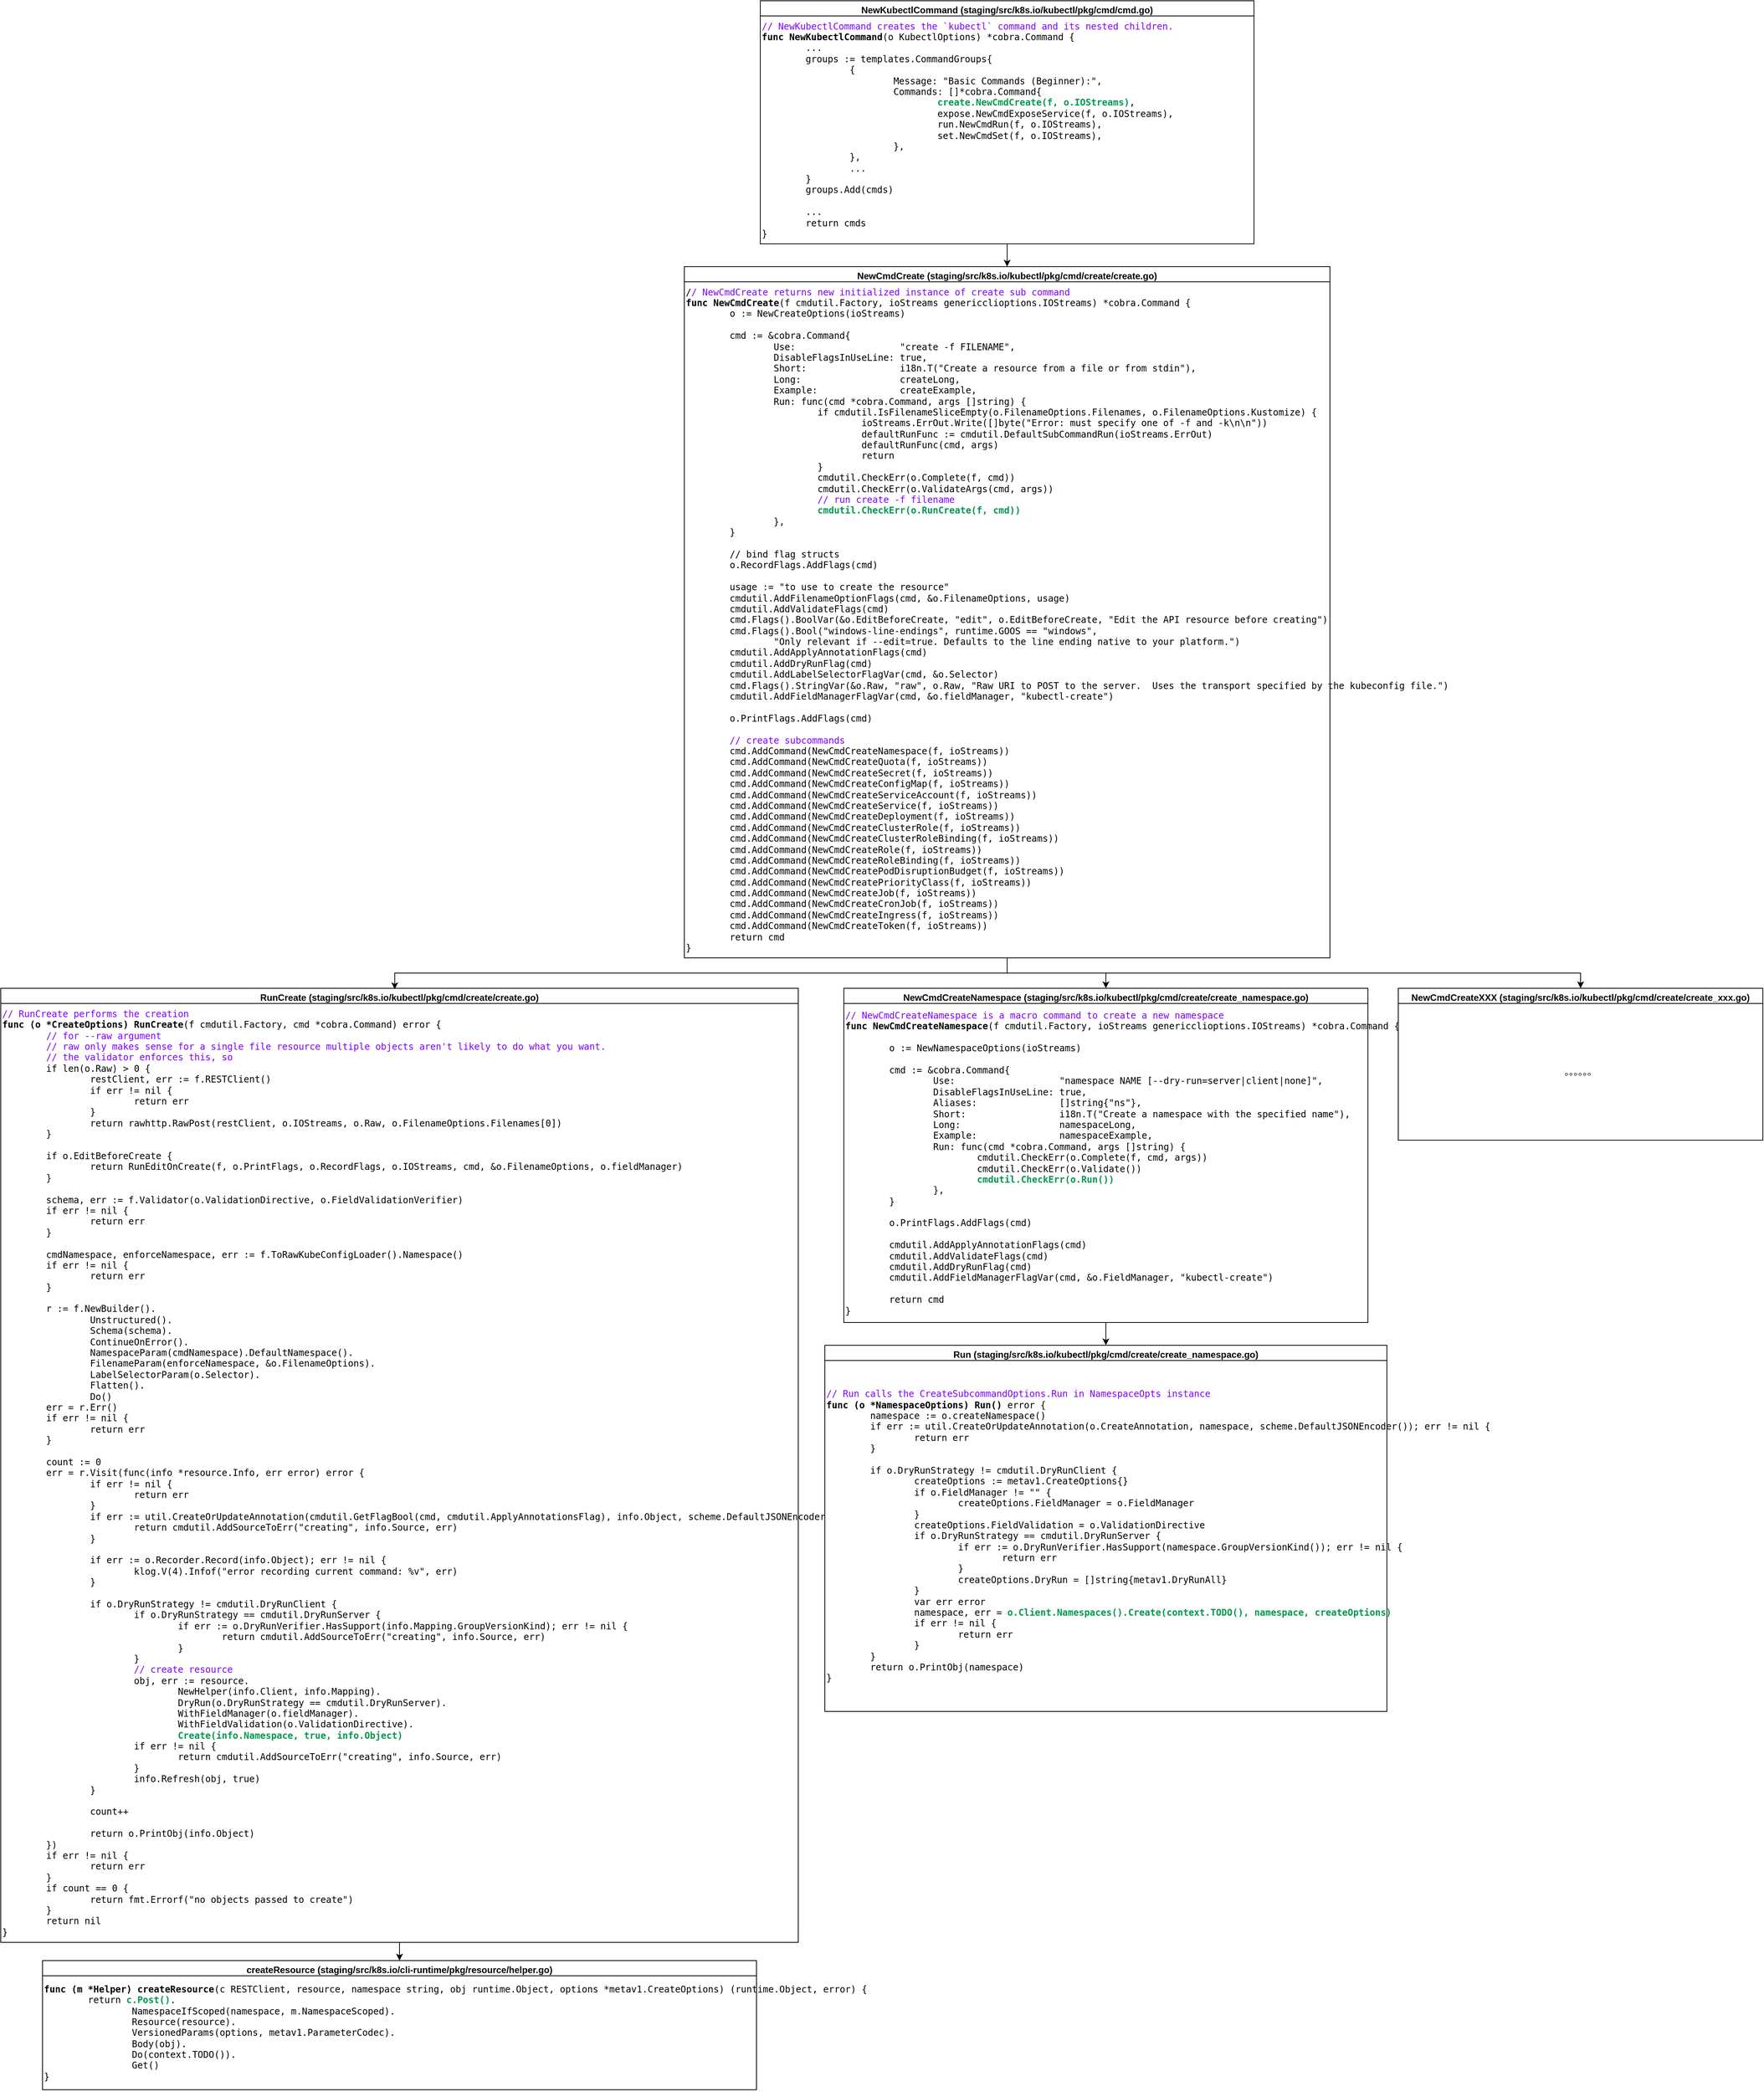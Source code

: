 <mxfile version="19.0.3" type="device"><diagram id="CFB6YjVbxeHivwXe3tF0" name="第 1 页"><mxGraphModel dx="3076" dy="865" grid="1" gridSize="10" guides="1" tooltips="1" connect="1" arrows="1" fold="1" page="1" pageScale="1" pageWidth="827" pageHeight="1169" math="0" shadow="0"><root><mxCell id="0"/><mxCell id="1" parent="0"/><mxCell id="6TIi9UasVyLhSx2C24tl-1" value="NewKubectlCommand (staging/src/k8s.io/kubectl/pkg/cmd/cmd.go)" style="swimlane;" vertex="1" parent="1"><mxGeometry x="120" y="220" width="650" height="320" as="geometry"/></mxCell><mxCell id="6TIi9UasVyLhSx2C24tl-2" value="&lt;pre&gt;&lt;div&gt;&lt;font color=&quot;#7f00ff&quot;&gt;// NewKubectlCommand creates the `kubectl` command and its nested children.&lt;/font&gt;&lt;/div&gt;&lt;div&gt;&lt;b&gt;func NewKubectlCommand&lt;/b&gt;(o KubectlOptions) *cobra.Command {&lt;/div&gt;&lt;div&gt;&lt;span style=&quot;white-space: pre;&quot;&gt;&#9;&lt;/span&gt;...&lt;br&gt;&lt;/div&gt;&lt;div&gt;&lt;span style=&quot;&quot;&gt;&#9;&lt;/span&gt;groups := templates.CommandGroups{&lt;/div&gt;&lt;div&gt;&lt;span style=&quot;&quot;&gt;&#9;&#9;&lt;/span&gt;{&lt;/div&gt;&lt;div&gt;&lt;span style=&quot;&quot;&gt;&#9;&#9;&#9;&lt;/span&gt;Message: &quot;Basic Commands (Beginner):&quot;,&lt;/div&gt;&lt;div&gt;&lt;span style=&quot;&quot;&gt;&#9;&#9;&#9;&lt;/span&gt;Commands: []*cobra.Command{&lt;/div&gt;&lt;div&gt;&lt;span style=&quot;&quot;&gt;&#9;&#9;&#9;&#9;&lt;/span&gt;&lt;b&gt;&lt;font color=&quot;#00994d&quot;&gt;create.NewCmdCreate(f, o.IOStreams)&lt;/font&gt;&lt;/b&gt;,&lt;/div&gt;&lt;div&gt;&lt;span style=&quot;&quot;&gt;&#9;&#9;&#9;&#9;&lt;/span&gt;expose.NewCmdExposeService(f, o.IOStreams),&lt;/div&gt;&lt;div&gt;&lt;span style=&quot;&quot;&gt;&#9;&#9;&#9;&#9;&lt;/span&gt;run.NewCmdRun(f, o.IOStreams),&lt;/div&gt;&lt;div&gt;&lt;span style=&quot;&quot;&gt;&#9;&#9;&#9;&#9;&lt;/span&gt;set.NewCmdSet(f, o.IOStreams),&lt;/div&gt;&lt;div&gt;&lt;span style=&quot;&quot;&gt;&#9;&#9;&#9;&lt;/span&gt;},&lt;/div&gt;&lt;div&gt;&lt;span style=&quot;&quot;&gt;&#9;&#9;&lt;/span&gt;},&lt;/div&gt;&lt;div&gt;&lt;span style=&quot;white-space: pre;&quot;&gt;&#9;&lt;/span&gt;&lt;span style=&quot;white-space: pre;&quot;&gt;&#9;&lt;/span&gt;...&lt;br&gt;&lt;/div&gt;&lt;div&gt;&lt;span style=&quot;&quot;&gt;&#9;&lt;/span&gt;}&lt;/div&gt;&lt;div&gt;&lt;span style=&quot;&quot;&gt;&#9;&lt;/span&gt;groups.Add(cmds)&lt;/div&gt;&lt;div&gt;&lt;br&gt;&lt;/div&gt;&lt;div&gt;&lt;span style=&quot;white-space: pre;&quot;&gt;&#9;&lt;/span&gt;...&lt;br&gt;&lt;/div&gt;&lt;div&gt;&lt;span style=&quot;&quot;&gt;&#9;&lt;/span&gt;return cmds&lt;/div&gt;&lt;div&gt;}&lt;/div&gt;&lt;/pre&gt;" style="rounded=0;whiteSpace=wrap;html=1;align=left;" vertex="1" parent="6TIi9UasVyLhSx2C24tl-1"><mxGeometry y="20" width="650" height="300" as="geometry"/></mxCell><mxCell id="6TIi9UasVyLhSx2C24tl-3" value="NewCmdCreate (staging/src/k8s.io/kubectl/pkg/cmd/create/create.go)" style="swimlane;fontColor=#000000;" vertex="1" parent="1"><mxGeometry x="20" y="570" width="850" height="910" as="geometry"/></mxCell><mxCell id="6TIi9UasVyLhSx2C24tl-4" value="&lt;pre&gt;&lt;div&gt;/&lt;font color=&quot;#7f00ff&quot;&gt;/ NewCmdCreate returns new initialized instance of create sub command&lt;/font&gt;&lt;/div&gt;&lt;div&gt;&lt;b&gt;func NewCmdCreate&lt;/b&gt;(f cmdutil.Factory, ioStreams genericclioptions.IOStreams) *cobra.Command {&lt;/div&gt;&lt;div&gt;&lt;span style=&quot;&quot;&gt;&#9;&lt;/span&gt;o := NewCreateOptions(ioStreams)&lt;/div&gt;&lt;div&gt;&lt;br&gt;&lt;/div&gt;&lt;div&gt;&lt;span style=&quot;&quot;&gt;&#9;&lt;/span&gt;cmd := &amp;amp;cobra.Command{&lt;/div&gt;&lt;div&gt;&lt;span style=&quot;&quot;&gt;&#9;&#9;&lt;/span&gt;Use:&amp;nbsp; &amp;nbsp; &amp;nbsp; &amp;nbsp; &amp;nbsp; &amp;nbsp; &amp;nbsp; &amp;nbsp; &amp;nbsp; &amp;nbsp;&quot;create -f FILENAME&quot;,&lt;/div&gt;&lt;div&gt;&lt;span style=&quot;&quot;&gt;&#9;&#9;&lt;/span&gt;DisableFlagsInUseLine: true,&lt;/div&gt;&lt;div&gt;&lt;span style=&quot;&quot;&gt;&#9;&#9;&lt;/span&gt;Short:&amp;nbsp; &amp;nbsp; &amp;nbsp; &amp;nbsp; &amp;nbsp; &amp;nbsp; &amp;nbsp; &amp;nbsp; &amp;nbsp;i18n.T(&quot;Create a resource from a file or from stdin&quot;),&lt;/div&gt;&lt;div&gt;&lt;span style=&quot;&quot;&gt;&#9;&#9;&lt;/span&gt;Long:&amp;nbsp; &amp;nbsp; &amp;nbsp; &amp;nbsp; &amp;nbsp; &amp;nbsp; &amp;nbsp; &amp;nbsp; &amp;nbsp; createLong,&lt;/div&gt;&lt;div&gt;&lt;span style=&quot;&quot;&gt;&#9;&#9;&lt;/span&gt;Example:&amp;nbsp; &amp;nbsp; &amp;nbsp; &amp;nbsp; &amp;nbsp; &amp;nbsp; &amp;nbsp; &amp;nbsp;createExample,&lt;/div&gt;&lt;div&gt;&lt;span style=&quot;&quot;&gt;&#9;&#9;&lt;/span&gt;Run: func(cmd *cobra.Command, args []string) {&lt;/div&gt;&lt;div&gt;&lt;span style=&quot;&quot;&gt;&#9;&#9;&#9;&lt;/span&gt;if cmdutil.IsFilenameSliceEmpty(o.FilenameOptions.Filenames, o.FilenameOptions.Kustomize) {&lt;/div&gt;&lt;div&gt;&lt;span style=&quot;&quot;&gt;&#9;&#9;&#9;&#9;&lt;/span&gt;ioStreams.ErrOut.Write([]byte(&quot;Error: must specify one of -f and -k\n\n&quot;))&lt;/div&gt;&lt;div&gt;&lt;span style=&quot;&quot;&gt;&#9;&#9;&#9;&#9;&lt;/span&gt;defaultRunFunc := cmdutil.DefaultSubCommandRun(ioStreams.ErrOut)&lt;/div&gt;&lt;div&gt;&lt;span style=&quot;&quot;&gt;&#9;&#9;&#9;&#9;&lt;/span&gt;defaultRunFunc(cmd, args)&lt;/div&gt;&lt;div&gt;&lt;span style=&quot;&quot;&gt;&#9;&#9;&#9;&#9;&lt;/span&gt;return&lt;/div&gt;&lt;div&gt;&lt;span style=&quot;&quot;&gt;&#9;&#9;&#9;&lt;/span&gt;}&lt;/div&gt;&lt;div&gt;&lt;span style=&quot;&quot;&gt;&#9;&#9;&#9;&lt;/span&gt;cmdutil.CheckErr(o.Complete(f, cmd))&lt;/div&gt;&lt;div&gt;&lt;span style=&quot;&quot;&gt;&#9;&#9;&#9;&lt;/span&gt;cmdutil.CheckErr(o.ValidateArgs(cmd, args))&lt;/div&gt;&lt;div&gt;&lt;span style=&quot;white-space: pre;&quot;&gt;&#9;&lt;/span&gt;&lt;span style=&quot;white-space: pre;&quot;&gt;&#9;&lt;/span&gt;&lt;span style=&quot;white-space: pre;&quot;&gt;&#9;&lt;/span&gt;&lt;font color=&quot;#7f00ff&quot;&gt;// run create -f filename&lt;/font&gt;&lt;br&gt;&lt;/div&gt;&lt;div&gt;&lt;span style=&quot;&quot;&gt;&#9;&#9;&#9;&lt;/span&gt;&lt;b&gt;&lt;font color=&quot;#00994d&quot;&gt;cmdutil.CheckErr(o.RunCreate(f, cmd))&lt;/font&gt;&lt;/b&gt;&lt;/div&gt;&lt;div&gt;&lt;span style=&quot;&quot;&gt;&#9;&#9;&lt;/span&gt;},&lt;/div&gt;&lt;div&gt;&lt;span style=&quot;&quot;&gt;&#9;&lt;/span&gt;}&lt;/div&gt;&lt;div&gt;&lt;br&gt;&lt;/div&gt;&lt;div&gt;&lt;span style=&quot;&quot;&gt;&#9;&lt;/span&gt;// bind flag structs&lt;/div&gt;&lt;div&gt;&lt;span style=&quot;&quot;&gt;&#9;&lt;/span&gt;o.RecordFlags.AddFlags(cmd)&lt;/div&gt;&lt;div&gt;&lt;br&gt;&lt;/div&gt;&lt;div&gt;&lt;span style=&quot;&quot;&gt;&#9;&lt;/span&gt;usage := &quot;to use to create the resource&quot;&lt;/div&gt;&lt;div&gt;&lt;span style=&quot;&quot;&gt;&#9;&lt;/span&gt;cmdutil.AddFilenameOptionFlags(cmd, &amp;amp;o.FilenameOptions, usage)&lt;/div&gt;&lt;div&gt;&lt;span style=&quot;&quot;&gt;&#9;&lt;/span&gt;cmdutil.AddValidateFlags(cmd)&lt;/div&gt;&lt;div&gt;&lt;span style=&quot;&quot;&gt;&#9;&lt;/span&gt;cmd.Flags().BoolVar(&amp;amp;o.EditBeforeCreate, &quot;edit&quot;, o.EditBeforeCreate, &quot;Edit the API resource before creating&quot;)&lt;/div&gt;&lt;div&gt;&lt;span style=&quot;&quot;&gt;&#9;&lt;/span&gt;cmd.Flags().Bool(&quot;windows-line-endings&quot;, runtime.GOOS == &quot;windows&quot;,&lt;/div&gt;&lt;div&gt;&lt;span style=&quot;&quot;&gt;&#9;&#9;&lt;/span&gt;&quot;Only relevant if --edit=true. Defaults to the line ending native to your platform.&quot;)&lt;/div&gt;&lt;div&gt;&lt;span style=&quot;&quot;&gt;&#9;&lt;/span&gt;cmdutil.AddApplyAnnotationFlags(cmd)&lt;/div&gt;&lt;div&gt;&lt;span style=&quot;&quot;&gt;&#9;&lt;/span&gt;cmdutil.AddDryRunFlag(cmd)&lt;/div&gt;&lt;div&gt;&lt;span style=&quot;&quot;&gt;&#9;&lt;/span&gt;cmdutil.AddLabelSelectorFlagVar(cmd, &amp;amp;o.Selector)&lt;/div&gt;&lt;div&gt;&lt;span style=&quot;&quot;&gt;&#9;&lt;/span&gt;cmd.Flags().StringVar(&amp;amp;o.Raw, &quot;raw&quot;, o.Raw, &quot;Raw URI to POST to the server.&amp;nbsp; Uses the transport specified by the kubeconfig file.&quot;)&lt;/div&gt;&lt;div&gt;&lt;span style=&quot;&quot;&gt;&#9;&lt;/span&gt;cmdutil.AddFieldManagerFlagVar(cmd, &amp;amp;o.fieldManager, &quot;kubectl-create&quot;)&lt;/div&gt;&lt;div&gt;&lt;br&gt;&lt;/div&gt;&lt;div&gt;&lt;span style=&quot;&quot;&gt;&#9;&lt;/span&gt;o.PrintFlags.AddFlags(cmd)&lt;/div&gt;&lt;div&gt;&lt;br&gt;&lt;/div&gt;&lt;div&gt;&lt;span style=&quot;&quot;&gt;&#9;&lt;/span&gt;&lt;font color=&quot;#7f00ff&quot;&gt;// create subcommands&lt;/font&gt;&lt;/div&gt;&lt;div&gt;&lt;span style=&quot;&quot;&gt;&#9;&lt;/span&gt;cmd.AddCommand(NewCmdCreateNamespace(f, ioStreams))&lt;/div&gt;&lt;div&gt;&lt;span style=&quot;&quot;&gt;&#9;&lt;/span&gt;cmd.AddCommand(NewCmdCreateQuota(f, ioStreams))&lt;/div&gt;&lt;div&gt;&lt;span style=&quot;&quot;&gt;&#9;&lt;/span&gt;cmd.AddCommand(NewCmdCreateSecret(f, ioStreams))&lt;/div&gt;&lt;div&gt;&lt;span style=&quot;&quot;&gt;&#9;&lt;/span&gt;cmd.AddCommand(NewCmdCreateConfigMap(f, ioStreams))&lt;/div&gt;&lt;div&gt;&lt;span style=&quot;&quot;&gt;&#9;&lt;/span&gt;cmd.AddCommand(NewCmdCreateServiceAccount(f, ioStreams))&lt;/div&gt;&lt;div&gt;&lt;span style=&quot;&quot;&gt;&#9;&lt;/span&gt;cmd.AddCommand(NewCmdCreateService(f, ioStreams))&lt;/div&gt;&lt;div&gt;&lt;span style=&quot;&quot;&gt;&#9;&lt;/span&gt;cmd.AddCommand(NewCmdCreateDeployment(f, ioStreams))&lt;/div&gt;&lt;div&gt;&lt;span style=&quot;&quot;&gt;&#9;&lt;/span&gt;cmd.AddCommand(NewCmdCreateClusterRole(f, ioStreams))&lt;/div&gt;&lt;div&gt;&lt;span style=&quot;&quot;&gt;&#9;&lt;/span&gt;cmd.AddCommand(NewCmdCreateClusterRoleBinding(f, ioStreams))&lt;/div&gt;&lt;div&gt;&lt;span style=&quot;&quot;&gt;&#9;&lt;/span&gt;cmd.AddCommand(NewCmdCreateRole(f, ioStreams))&lt;/div&gt;&lt;div&gt;&lt;span style=&quot;&quot;&gt;&#9;&lt;/span&gt;cmd.AddCommand(NewCmdCreateRoleBinding(f, ioStreams))&lt;/div&gt;&lt;div&gt;&lt;span style=&quot;&quot;&gt;&#9;&lt;/span&gt;cmd.AddCommand(NewCmdCreatePodDisruptionBudget(f, ioStreams))&lt;/div&gt;&lt;div&gt;&lt;span style=&quot;&quot;&gt;&#9;&lt;/span&gt;cmd.AddCommand(NewCmdCreatePriorityClass(f, ioStreams))&lt;/div&gt;&lt;div&gt;&lt;span style=&quot;&quot;&gt;&#9;&lt;/span&gt;cmd.AddCommand(NewCmdCreateJob(f, ioStreams))&lt;/div&gt;&lt;div&gt;&lt;span style=&quot;&quot;&gt;&#9;&lt;/span&gt;cmd.AddCommand(NewCmdCreateCronJob(f, ioStreams))&lt;/div&gt;&lt;div&gt;&lt;span style=&quot;&quot;&gt;&#9;&lt;/span&gt;cmd.AddCommand(NewCmdCreateIngress(f, ioStreams))&lt;/div&gt;&lt;div&gt;&lt;span style=&quot;&quot;&gt;&#9;&lt;/span&gt;cmd.AddCommand(NewCmdCreateToken(f, ioStreams))&lt;/div&gt;&lt;div&gt;&lt;span style=&quot;&quot;&gt;&#9;&lt;/span&gt;return cmd&lt;/div&gt;&lt;div&gt;}&lt;/div&gt;&lt;/pre&gt;" style="rounded=0;whiteSpace=wrap;html=1;fontColor=#000000;align=left;" vertex="1" parent="6TIi9UasVyLhSx2C24tl-3"><mxGeometry y="20" width="850" height="890" as="geometry"/></mxCell><mxCell id="6TIi9UasVyLhSx2C24tl-5" value="RunCreate (staging/src/k8s.io/kubectl/pkg/cmd/create/create.go)" style="swimlane;fontColor=#000000;" vertex="1" parent="1"><mxGeometry x="-880" y="1520" width="1050" height="1256" as="geometry"/></mxCell><mxCell id="6TIi9UasVyLhSx2C24tl-6" value="&lt;pre&gt;&lt;div&gt;&lt;font color=&quot;#7f00ff&quot;&gt;// RunCreate performs the creation&lt;/font&gt;&lt;/div&gt;&lt;div&gt;&lt;b&gt;func (o *CreateOptions) RunCreate&lt;/b&gt;(f cmdutil.Factory, cmd *cobra.Command) error {&lt;/div&gt;&lt;div&gt;&lt;font color=&quot;#7f00ff&quot;&gt;&lt;span style=&quot;white-space: pre;&quot;&gt;&#9;&lt;/span&gt;// for --raw argument&lt;br&gt;&lt;/font&gt;&lt;/div&gt;&lt;div&gt;&lt;font color=&quot;#7f00ff&quot;&gt;&lt;span style=&quot;&quot;&gt;&#9;&lt;/span&gt;// raw only makes sense for a single file resource multiple objects aren't likely to do what you want.&lt;/font&gt;&lt;/div&gt;&lt;div&gt;&lt;font color=&quot;#7f00ff&quot;&gt;&lt;span style=&quot;&quot;&gt;&#9;&lt;/span&gt;// the validator enforces this, so&lt;/font&gt;&lt;/div&gt;&lt;div&gt;&lt;span style=&quot;&quot;&gt;&#9;&lt;/span&gt;if len(o.Raw) &amp;gt; 0 {&lt;/div&gt;&lt;div&gt;&lt;span style=&quot;&quot;&gt;&#9;&#9;&lt;/span&gt;restClient, err := f.RESTClient()&lt;/div&gt;&lt;div&gt;&lt;span style=&quot;&quot;&gt;&#9;&#9;&lt;/span&gt;if err != nil {&lt;/div&gt;&lt;div&gt;&lt;span style=&quot;&quot;&gt;&#9;&#9;&#9;&lt;/span&gt;return err&lt;/div&gt;&lt;div&gt;&lt;span style=&quot;&quot;&gt;&#9;&#9;&lt;/span&gt;}&lt;/div&gt;&lt;div&gt;&lt;span style=&quot;&quot;&gt;&#9;&#9;&lt;/span&gt;return rawhttp.RawPost(restClient, o.IOStreams, o.Raw, o.FilenameOptions.Filenames[0])&lt;/div&gt;&lt;div&gt;&lt;span style=&quot;&quot;&gt;&#9;&lt;/span&gt;}&lt;/div&gt;&lt;div&gt;&lt;br&gt;&lt;/div&gt;&lt;div&gt;&lt;span style=&quot;&quot;&gt;&#9;&lt;/span&gt;if o.EditBeforeCreate {&lt;/div&gt;&lt;div&gt;&lt;span style=&quot;&quot;&gt;&#9;&#9;&lt;/span&gt;return RunEditOnCreate(f, o.PrintFlags, o.RecordFlags, o.IOStreams, cmd, &amp;amp;o.FilenameOptions, o.fieldManager)&lt;/div&gt;&lt;div&gt;&lt;span style=&quot;&quot;&gt;&#9;&lt;/span&gt;}&lt;/div&gt;&lt;div&gt;&lt;br&gt;&lt;/div&gt;&lt;div&gt;&lt;span style=&quot;&quot;&gt;&#9;&lt;/span&gt;schema, err := f.Validator(o.ValidationDirective, o.FieldValidationVerifier)&lt;/div&gt;&lt;div&gt;&lt;span style=&quot;&quot;&gt;&#9;&lt;/span&gt;if err != nil {&lt;/div&gt;&lt;div&gt;&lt;span style=&quot;&quot;&gt;&#9;&#9;&lt;/span&gt;return err&lt;/div&gt;&lt;div&gt;&lt;span style=&quot;&quot;&gt;&#9;&lt;/span&gt;}&lt;/div&gt;&lt;div&gt;&lt;br&gt;&lt;/div&gt;&lt;div&gt;&lt;span style=&quot;&quot;&gt;&#9;&lt;/span&gt;cmdNamespace, enforceNamespace, err := f.ToRawKubeConfigLoader().Namespace()&lt;/div&gt;&lt;div&gt;&lt;span style=&quot;&quot;&gt;&#9;&lt;/span&gt;if err != nil {&lt;/div&gt;&lt;div&gt;&lt;span style=&quot;&quot;&gt;&#9;&#9;&lt;/span&gt;return err&lt;/div&gt;&lt;div&gt;&lt;span style=&quot;&quot;&gt;&#9;&lt;/span&gt;}&lt;/div&gt;&lt;div&gt;&lt;br&gt;&lt;/div&gt;&lt;div&gt;&lt;span style=&quot;&quot;&gt;&#9;&lt;/span&gt;r := f.NewBuilder().&lt;/div&gt;&lt;div&gt;&lt;span style=&quot;&quot;&gt;&#9;&#9;&lt;/span&gt;Unstructured().&lt;/div&gt;&lt;div&gt;&lt;span style=&quot;&quot;&gt;&#9;&#9;&lt;/span&gt;Schema(schema).&lt;/div&gt;&lt;div&gt;&lt;span style=&quot;&quot;&gt;&#9;&#9;&lt;/span&gt;ContinueOnError().&lt;/div&gt;&lt;div&gt;&lt;span style=&quot;&quot;&gt;&#9;&#9;&lt;/span&gt;NamespaceParam(cmdNamespace).DefaultNamespace().&lt;/div&gt;&lt;div&gt;&lt;span style=&quot;&quot;&gt;&#9;&#9;&lt;/span&gt;FilenameParam(enforceNamespace, &amp;amp;o.FilenameOptions).&lt;/div&gt;&lt;div&gt;&lt;span style=&quot;&quot;&gt;&#9;&#9;&lt;/span&gt;LabelSelectorParam(o.Selector).&lt;/div&gt;&lt;div&gt;&lt;span style=&quot;&quot;&gt;&#9;&#9;&lt;/span&gt;Flatten().&lt;/div&gt;&lt;div&gt;&lt;span style=&quot;&quot;&gt;&#9;&#9;&lt;/span&gt;Do()&lt;/div&gt;&lt;div&gt;&lt;span style=&quot;&quot;&gt;&#9;&lt;/span&gt;err = r.Err()&lt;/div&gt;&lt;div&gt;&lt;span style=&quot;&quot;&gt;&#9;&lt;/span&gt;if err != nil {&lt;/div&gt;&lt;div&gt;&lt;span style=&quot;&quot;&gt;&#9;&#9;&lt;/span&gt;return err&lt;/div&gt;&lt;div&gt;&lt;span style=&quot;&quot;&gt;&#9;&lt;/span&gt;}&lt;/div&gt;&lt;div&gt;&lt;br&gt;&lt;/div&gt;&lt;div&gt;&lt;span style=&quot;&quot;&gt;&#9;&lt;/span&gt;count := 0&lt;/div&gt;&lt;div&gt;&lt;span style=&quot;&quot;&gt;&#9;&lt;/span&gt;err = r.Visit(func(info *resource.Info, err error) error {&lt;/div&gt;&lt;div&gt;&lt;span style=&quot;&quot;&gt;&#9;&#9;&lt;/span&gt;if err != nil {&lt;/div&gt;&lt;div&gt;&lt;span style=&quot;&quot;&gt;&#9;&#9;&#9;&lt;/span&gt;return err&lt;/div&gt;&lt;div&gt;&lt;span style=&quot;&quot;&gt;&#9;&#9;&lt;/span&gt;}&lt;/div&gt;&lt;div&gt;&lt;span style=&quot;&quot;&gt;&#9;&#9;&lt;/span&gt;if err := util.CreateOrUpdateAnnotation(cmdutil.GetFlagBool(cmd, cmdutil.ApplyAnnotationsFlag), info.Object, scheme.DefaultJSONEncoder()); err != nil {&lt;/div&gt;&lt;div&gt;&lt;span style=&quot;&quot;&gt;&#9;&#9;&#9;&lt;/span&gt;return cmdutil.AddSourceToErr(&quot;creating&quot;, info.Source, err)&lt;/div&gt;&lt;div&gt;&lt;span style=&quot;&quot;&gt;&#9;&#9;&lt;/span&gt;}&lt;/div&gt;&lt;div&gt;&lt;br&gt;&lt;/div&gt;&lt;div&gt;&lt;span style=&quot;&quot;&gt;&#9;&#9;&lt;/span&gt;if err := o.Recorder.Record(info.Object); err != nil {&lt;/div&gt;&lt;div&gt;&lt;span style=&quot;&quot;&gt;&#9;&#9;&#9;&lt;/span&gt;klog.V(4).Infof(&quot;error recording current command: %v&quot;, err)&lt;/div&gt;&lt;div&gt;&lt;span style=&quot;&quot;&gt;&#9;&#9;&lt;/span&gt;}&lt;/div&gt;&lt;div&gt;&lt;br&gt;&lt;/div&gt;&lt;div&gt;&lt;span style=&quot;&quot;&gt;&#9;&#9;&lt;/span&gt;if o.DryRunStrategy != cmdutil.DryRunClient {&lt;/div&gt;&lt;div&gt;&lt;span style=&quot;&quot;&gt;&#9;&#9;&#9;&lt;/span&gt;if o.DryRunStrategy == cmdutil.DryRunServer {&lt;/div&gt;&lt;div&gt;&lt;span style=&quot;&quot;&gt;&#9;&#9;&#9;&#9;&lt;/span&gt;if err := o.DryRunVerifier.HasSupport(info.Mapping.GroupVersionKind); err != nil {&lt;/div&gt;&lt;div&gt;&lt;span style=&quot;&quot;&gt;&#9;&#9;&#9;&#9;&#9;&lt;/span&gt;return cmdutil.AddSourceToErr(&quot;creating&quot;, info.Source, err)&lt;/div&gt;&lt;div&gt;&lt;span style=&quot;&quot;&gt;&#9;&#9;&#9;&#9;&lt;/span&gt;}&lt;/div&gt;&lt;div&gt;&lt;span style=&quot;&quot;&gt;&#9;&#9;&#9;&lt;/span&gt;}&lt;/div&gt;&lt;div&gt;&lt;span style=&quot;white-space: pre;&quot;&gt;&#9;&lt;/span&gt;&lt;span style=&quot;white-space: pre;&quot;&gt;&#9;&lt;/span&gt;&lt;span style=&quot;white-space: pre;&quot;&gt;&#9;&lt;/span&gt;&lt;font color=&quot;#7f00ff&quot;&gt;// create resource&lt;/font&gt;&lt;br&gt;&lt;/div&gt;&lt;div&gt;&lt;span style=&quot;&quot;&gt;&#9;&#9;&#9;&lt;/span&gt;obj, err := resource.&lt;/div&gt;&lt;div&gt;&lt;span style=&quot;&quot;&gt;&#9;&#9;&#9;&#9;&lt;/span&gt;NewHelper(info.Client, info.Mapping).&lt;/div&gt;&lt;div&gt;&lt;span style=&quot;&quot;&gt;&#9;&#9;&#9;&#9;&lt;/span&gt;DryRun(o.DryRunStrategy == cmdutil.DryRunServer).&lt;/div&gt;&lt;div&gt;&lt;span style=&quot;&quot;&gt;&#9;&#9;&#9;&#9;&lt;/span&gt;WithFieldManager(o.fieldManager).&lt;/div&gt;&lt;div&gt;&lt;span style=&quot;&quot;&gt;&#9;&#9;&#9;&#9;&lt;/span&gt;WithFieldValidation(o.ValidationDirective).&lt;/div&gt;&lt;div&gt;&lt;span style=&quot;&quot;&gt;&#9;&#9;&#9;&#9;&lt;/span&gt;&lt;b&gt;&lt;font color=&quot;#00994d&quot;&gt;Create(info.Namespace, true, info.Object)&lt;/font&gt;&lt;/b&gt;&lt;/div&gt;&lt;div&gt;&lt;span style=&quot;&quot;&gt;&#9;&#9;&#9;&lt;/span&gt;if err != nil {&lt;/div&gt;&lt;div&gt;&lt;span style=&quot;&quot;&gt;&#9;&#9;&#9;&#9;&lt;/span&gt;return cmdutil.AddSourceToErr(&quot;creating&quot;, info.Source, err)&lt;/div&gt;&lt;div&gt;&lt;span style=&quot;&quot;&gt;&#9;&#9;&#9;&lt;/span&gt;}&lt;/div&gt;&lt;div&gt;&lt;span style=&quot;&quot;&gt;&#9;&#9;&#9;&lt;/span&gt;info.Refresh(obj, true)&lt;/div&gt;&lt;div&gt;&lt;span style=&quot;&quot;&gt;&#9;&#9;&lt;/span&gt;}&lt;/div&gt;&lt;div&gt;&lt;br&gt;&lt;/div&gt;&lt;div&gt;&lt;span style=&quot;&quot;&gt;&#9;&#9;&lt;/span&gt;count++&lt;/div&gt;&lt;div&gt;&lt;br&gt;&lt;/div&gt;&lt;div&gt;&lt;span style=&quot;&quot;&gt;&#9;&#9;&lt;/span&gt;return o.PrintObj(info.Object)&lt;/div&gt;&lt;div&gt;&lt;span style=&quot;&quot;&gt;&#9;&lt;/span&gt;})&lt;/div&gt;&lt;div&gt;&lt;span style=&quot;&quot;&gt;&#9;&lt;/span&gt;if err != nil {&lt;/div&gt;&lt;div&gt;&lt;span style=&quot;&quot;&gt;&#9;&#9;&lt;/span&gt;return err&lt;/div&gt;&lt;div&gt;&lt;span style=&quot;&quot;&gt;&#9;&lt;/span&gt;}&lt;/div&gt;&lt;div&gt;&lt;span style=&quot;&quot;&gt;&#9;&lt;/span&gt;if count == 0 {&lt;/div&gt;&lt;div&gt;&lt;span style=&quot;&quot;&gt;&#9;&#9;&lt;/span&gt;return fmt.Errorf(&quot;no objects passed to create&quot;)&lt;/div&gt;&lt;div&gt;&lt;span style=&quot;&quot;&gt;&#9;&lt;/span&gt;}&lt;/div&gt;&lt;div&gt;&lt;span style=&quot;&quot;&gt;&#9;&lt;/span&gt;return nil&lt;/div&gt;&lt;div&gt;}&lt;/div&gt;&lt;/pre&gt;" style="rounded=0;whiteSpace=wrap;html=1;fontColor=#000000;align=left;" vertex="1" parent="6TIi9UasVyLhSx2C24tl-5"><mxGeometry y="20" width="1050" height="1236" as="geometry"/></mxCell><mxCell id="6TIi9UasVyLhSx2C24tl-7" value="createResource (staging/src/k8s.io/cli-runtime/pkg/resource/helper.go)" style="swimlane;fontColor=#000000;" vertex="1" parent="1"><mxGeometry x="-825" y="2800" width="940" height="170" as="geometry"/></mxCell><mxCell id="6TIi9UasVyLhSx2C24tl-8" value="&lt;pre&gt;&lt;div&gt;&lt;b&gt;func (m *Helper) createResource&lt;/b&gt;(c RESTClient, resource, namespace string, obj runtime.Object, options *metav1.CreateOptions) (runtime.Object, error) {&lt;/div&gt;&lt;div&gt;&lt;span style=&quot;&quot;&gt;&#9;&lt;/span&gt;return &lt;b&gt;&lt;font color=&quot;#00994d&quot;&gt;c.Post()&lt;/font&gt;&lt;/b&gt;.&lt;/div&gt;&lt;div&gt;&lt;span style=&quot;&quot;&gt;&#9;&#9;&lt;/span&gt;NamespaceIfScoped(namespace, m.NamespaceScoped).&lt;/div&gt;&lt;div&gt;&lt;span style=&quot;&quot;&gt;&#9;&#9;&lt;/span&gt;Resource(resource).&lt;/div&gt;&lt;div&gt;&lt;span style=&quot;&quot;&gt;&#9;&#9;&lt;/span&gt;VersionedParams(options, metav1.ParameterCodec).&lt;/div&gt;&lt;div&gt;&lt;span style=&quot;&quot;&gt;&#9;&#9;&lt;/span&gt;Body(obj).&lt;/div&gt;&lt;div&gt;&lt;span style=&quot;&quot;&gt;&#9;&#9;&lt;/span&gt;Do(context.TODO()).&lt;/div&gt;&lt;div&gt;&lt;span style=&quot;&quot;&gt;&#9;&#9;&lt;/span&gt;Get()&lt;/div&gt;&lt;div&gt;}&lt;/div&gt;&lt;/pre&gt;" style="rounded=0;whiteSpace=wrap;html=1;fontColor=#000000;align=left;" vertex="1" parent="6TIi9UasVyLhSx2C24tl-7"><mxGeometry y="20" width="940" height="150" as="geometry"/></mxCell><mxCell id="6TIi9UasVyLhSx2C24tl-9" value="NewCmdCreateNamespace (staging/src/k8s.io/kubectl/pkg/cmd/create/create_namespace.go)" style="swimlane;fontColor=#000000;" vertex="1" parent="1"><mxGeometry x="230" y="1520" width="690" height="440" as="geometry"/></mxCell><mxCell id="6TIi9UasVyLhSx2C24tl-10" value="&lt;pre&gt;&lt;div&gt;&lt;font color=&quot;#7f00ff&quot;&gt;// NewCmdCreateNamespace is a macro command to create a new namespace&lt;/font&gt;&lt;/div&gt;&lt;div&gt;&lt;b&gt;func NewCmdCreateNamespace&lt;/b&gt;(f cmdutil.Factory, ioStreams genericclioptions.IOStreams) *cobra.Command {&lt;/div&gt;&lt;div&gt;&lt;br&gt;&lt;/div&gt;&lt;div&gt;&lt;span style=&quot;&quot;&gt;&#9;&lt;/span&gt;o := NewNamespaceOptions(ioStreams)&lt;/div&gt;&lt;div&gt;&lt;br&gt;&lt;/div&gt;&lt;div&gt;&lt;span style=&quot;&quot;&gt;&#9;&lt;/span&gt;cmd := &amp;amp;cobra.Command{&lt;/div&gt;&lt;div&gt;&lt;span style=&quot;&quot;&gt;&#9;&#9;&lt;/span&gt;Use:&amp;nbsp; &amp;nbsp; &amp;nbsp; &amp;nbsp; &amp;nbsp; &amp;nbsp; &amp;nbsp; &amp;nbsp; &amp;nbsp; &amp;nbsp;&quot;namespace NAME [--dry-run=server|client|none]&quot;,&lt;/div&gt;&lt;div&gt;&lt;span style=&quot;&quot;&gt;&#9;&#9;&lt;/span&gt;DisableFlagsInUseLine: true,&lt;/div&gt;&lt;div&gt;&lt;span style=&quot;&quot;&gt;&#9;&#9;&lt;/span&gt;Aliases:&amp;nbsp; &amp;nbsp; &amp;nbsp; &amp;nbsp; &amp;nbsp; &amp;nbsp; &amp;nbsp; &amp;nbsp;[]string{&quot;ns&quot;},&lt;/div&gt;&lt;div&gt;&lt;span style=&quot;&quot;&gt;&#9;&#9;&lt;/span&gt;Short:&amp;nbsp; &amp;nbsp; &amp;nbsp; &amp;nbsp; &amp;nbsp; &amp;nbsp; &amp;nbsp; &amp;nbsp; &amp;nbsp;i18n.T(&quot;Create a namespace with the specified name&quot;),&lt;/div&gt;&lt;div&gt;&lt;span style=&quot;&quot;&gt;&#9;&#9;&lt;/span&gt;Long:&amp;nbsp; &amp;nbsp; &amp;nbsp; &amp;nbsp; &amp;nbsp; &amp;nbsp; &amp;nbsp; &amp;nbsp; &amp;nbsp; namespaceLong,&lt;/div&gt;&lt;div&gt;&lt;span style=&quot;&quot;&gt;&#9;&#9;&lt;/span&gt;Example:&amp;nbsp; &amp;nbsp; &amp;nbsp; &amp;nbsp; &amp;nbsp; &amp;nbsp; &amp;nbsp; &amp;nbsp;namespaceExample,&lt;/div&gt;&lt;div&gt;&lt;span style=&quot;&quot;&gt;&#9;&#9;&lt;/span&gt;Run: func(cmd *cobra.Command, args []string) {&lt;/div&gt;&lt;div&gt;&lt;span style=&quot;&quot;&gt;&#9;&#9;&#9;&lt;/span&gt;cmdutil.CheckErr(o.Complete(f, cmd, args))&lt;/div&gt;&lt;div&gt;&lt;span style=&quot;&quot;&gt;&#9;&#9;&#9;&lt;/span&gt;cmdutil.CheckErr(o.Validate())&lt;/div&gt;&lt;div&gt;&lt;span style=&quot;&quot;&gt;&#9;&#9;&#9;&lt;/span&gt;&lt;b&gt;&lt;font color=&quot;#00994d&quot;&gt;cmdutil.CheckErr(o.Run())&lt;/font&gt;&lt;/b&gt;&lt;/div&gt;&lt;div&gt;&lt;span style=&quot;&quot;&gt;&#9;&#9;&lt;/span&gt;},&lt;/div&gt;&lt;div&gt;&lt;span style=&quot;&quot;&gt;&#9;&lt;/span&gt;}&lt;/div&gt;&lt;div&gt;&lt;br&gt;&lt;/div&gt;&lt;div&gt;&lt;span style=&quot;&quot;&gt;&#9;&lt;/span&gt;o.PrintFlags.AddFlags(cmd)&lt;/div&gt;&lt;div&gt;&lt;br&gt;&lt;/div&gt;&lt;div&gt;&lt;span style=&quot;&quot;&gt;&#9;&lt;/span&gt;cmdutil.AddApplyAnnotationFlags(cmd)&lt;/div&gt;&lt;div&gt;&lt;span style=&quot;&quot;&gt;&#9;&lt;/span&gt;cmdutil.AddValidateFlags(cmd)&lt;/div&gt;&lt;div&gt;&lt;span style=&quot;&quot;&gt;&#9;&lt;/span&gt;cmdutil.AddDryRunFlag(cmd)&lt;/div&gt;&lt;div&gt;&lt;span style=&quot;&quot;&gt;&#9;&lt;/span&gt;cmdutil.AddFieldManagerFlagVar(cmd, &amp;amp;o.FieldManager, &quot;kubectl-create&quot;)&lt;/div&gt;&lt;div&gt;&lt;br&gt;&lt;/div&gt;&lt;div&gt;&lt;span style=&quot;&quot;&gt;&#9;&lt;/span&gt;return cmd&lt;/div&gt;&lt;div&gt;}&lt;/div&gt;&lt;/pre&gt;" style="rounded=0;whiteSpace=wrap;html=1;fontColor=#000000;align=left;" vertex="1" parent="6TIi9UasVyLhSx2C24tl-9"><mxGeometry y="20" width="690" height="420" as="geometry"/></mxCell><mxCell id="6TIi9UasVyLhSx2C24tl-11" value="Run (staging/src/k8s.io/kubectl/pkg/cmd/create/create_namespace.go)" style="swimlane;fontColor=#000000;" vertex="1" parent="1"><mxGeometry x="205" y="1990" width="740" height="482" as="geometry"/></mxCell><mxCell id="6TIi9UasVyLhSx2C24tl-12" value="&lt;pre&gt;&lt;div&gt;&lt;font color=&quot;#7f00ff&quot;&gt;// Run calls the CreateSubcommandOptions.Run in NamespaceOpts instance&lt;/font&gt;&lt;/div&gt;&lt;div&gt;&lt;b&gt;func (o *NamespaceOptions) Run()&lt;/b&gt; error {&lt;/div&gt;&lt;div&gt;&lt;span style=&quot;&quot;&gt;&#9;&lt;/span&gt;namespace := o.createNamespace()&lt;/div&gt;&lt;div&gt;&lt;span style=&quot;&quot;&gt;&#9;&lt;/span&gt;if err := util.CreateOrUpdateAnnotation(o.CreateAnnotation, namespace, scheme.DefaultJSONEncoder()); err != nil {&lt;/div&gt;&lt;div&gt;&lt;span style=&quot;&quot;&gt;&#9;&#9;&lt;/span&gt;return err&lt;/div&gt;&lt;div&gt;&lt;span style=&quot;&quot;&gt;&#9;&lt;/span&gt;}&lt;/div&gt;&lt;div&gt;&lt;br&gt;&lt;/div&gt;&lt;div&gt;&lt;span style=&quot;&quot;&gt;&#9;&lt;/span&gt;if o.DryRunStrategy != cmdutil.DryRunClient {&lt;/div&gt;&lt;div&gt;&lt;span style=&quot;&quot;&gt;&#9;&#9;&lt;/span&gt;createOptions := metav1.CreateOptions{}&lt;/div&gt;&lt;div&gt;&lt;span style=&quot;&quot;&gt;&#9;&#9;&lt;/span&gt;if o.FieldManager != &quot;&quot; {&lt;/div&gt;&lt;div&gt;&lt;span style=&quot;&quot;&gt;&#9;&#9;&#9;&lt;/span&gt;createOptions.FieldManager = o.FieldManager&lt;/div&gt;&lt;div&gt;&lt;span style=&quot;&quot;&gt;&#9;&#9;&lt;/span&gt;}&lt;/div&gt;&lt;div&gt;&lt;span style=&quot;&quot;&gt;&#9;&#9;&lt;/span&gt;createOptions.FieldValidation = o.ValidationDirective&lt;/div&gt;&lt;div&gt;&lt;span style=&quot;&quot;&gt;&#9;&#9;&lt;/span&gt;if o.DryRunStrategy == cmdutil.DryRunServer {&lt;/div&gt;&lt;div&gt;&lt;span style=&quot;&quot;&gt;&#9;&#9;&#9;&lt;/span&gt;if err := o.DryRunVerifier.HasSupport(namespace.GroupVersionKind()); err != nil {&lt;/div&gt;&lt;div&gt;&lt;span style=&quot;&quot;&gt;&#9;&#9;&#9;&#9;&lt;/span&gt;return err&lt;/div&gt;&lt;div&gt;&lt;span style=&quot;&quot;&gt;&#9;&#9;&#9;&lt;/span&gt;}&lt;/div&gt;&lt;div&gt;&lt;span style=&quot;&quot;&gt;&#9;&#9;&#9;&lt;/span&gt;createOptions.DryRun = []string{metav1.DryRunAll}&lt;/div&gt;&lt;div&gt;&lt;span style=&quot;&quot;&gt;&#9;&#9;&lt;/span&gt;}&lt;/div&gt;&lt;div&gt;&lt;span style=&quot;&quot;&gt;&#9;&#9;&lt;/span&gt;var err error&lt;/div&gt;&lt;div&gt;&lt;span style=&quot;&quot;&gt;&#9;&#9;&lt;/span&gt;namespace, err = &lt;b&gt;&lt;font color=&quot;#00994d&quot;&gt;o.Client.Namespaces().Create(context.TODO(), namespace, createOptions)&lt;/font&gt;&lt;/b&gt;&lt;/div&gt;&lt;div&gt;&lt;span style=&quot;&quot;&gt;&#9;&#9;&lt;/span&gt;if err != nil {&lt;/div&gt;&lt;div&gt;&lt;span style=&quot;&quot;&gt;&#9;&#9;&#9;&lt;/span&gt;return err&lt;/div&gt;&lt;div&gt;&lt;span style=&quot;&quot;&gt;&#9;&#9;&lt;/span&gt;}&lt;/div&gt;&lt;div&gt;&lt;span style=&quot;&quot;&gt;&#9;&lt;/span&gt;}&lt;/div&gt;&lt;div&gt;&lt;span style=&quot;&quot;&gt;&#9;&lt;/span&gt;return o.PrintObj(namespace)&lt;/div&gt;&lt;div&gt;}&lt;/div&gt;&lt;/pre&gt;" style="rounded=0;whiteSpace=wrap;html=1;fontColor=#000000;align=left;" vertex="1" parent="6TIi9UasVyLhSx2C24tl-11"><mxGeometry y="20" width="740" height="462" as="geometry"/></mxCell><mxCell id="6TIi9UasVyLhSx2C24tl-13" value="NewCmdCreateXXX (staging/src/k8s.io/kubectl/pkg/cmd/create/create_xxx.go)" style="swimlane;fontColor=#000000;" vertex="1" parent="1"><mxGeometry x="960" y="1520" width="480" height="200" as="geometry"/></mxCell><mxCell id="6TIi9UasVyLhSx2C24tl-14" value="。。。。。。" style="rounded=0;whiteSpace=wrap;html=1;fontColor=#000000;" vertex="1" parent="6TIi9UasVyLhSx2C24tl-13"><mxGeometry y="20" width="480" height="180" as="geometry"/></mxCell><mxCell id="6TIi9UasVyLhSx2C24tl-15" style="edgeStyle=orthogonalEdgeStyle;rounded=0;orthogonalLoop=1;jettySize=auto;html=1;exitX=0.5;exitY=1;exitDx=0;exitDy=0;entryX=0.5;entryY=0;entryDx=0;entryDy=0;fontColor=#000000;" edge="1" parent="1" source="6TIi9UasVyLhSx2C24tl-2" target="6TIi9UasVyLhSx2C24tl-3"><mxGeometry relative="1" as="geometry"/></mxCell><mxCell id="6TIi9UasVyLhSx2C24tl-16" style="edgeStyle=orthogonalEdgeStyle;rounded=0;orthogonalLoop=1;jettySize=auto;html=1;exitX=0.5;exitY=1;exitDx=0;exitDy=0;entryX=0.494;entryY=0.001;entryDx=0;entryDy=0;entryPerimeter=0;fontColor=#000000;" edge="1" parent="1" source="6TIi9UasVyLhSx2C24tl-4" target="6TIi9UasVyLhSx2C24tl-5"><mxGeometry relative="1" as="geometry"/></mxCell><mxCell id="6TIi9UasVyLhSx2C24tl-17" style="edgeStyle=orthogonalEdgeStyle;rounded=0;orthogonalLoop=1;jettySize=auto;html=1;exitX=0.5;exitY=1;exitDx=0;exitDy=0;entryX=0.5;entryY=0;entryDx=0;entryDy=0;fontColor=#000000;" edge="1" parent="1" source="6TIi9UasVyLhSx2C24tl-4" target="6TIi9UasVyLhSx2C24tl-9"><mxGeometry relative="1" as="geometry"/></mxCell><mxCell id="6TIi9UasVyLhSx2C24tl-18" style="edgeStyle=orthogonalEdgeStyle;rounded=0;orthogonalLoop=1;jettySize=auto;html=1;exitX=0.5;exitY=1;exitDx=0;exitDy=0;entryX=0.5;entryY=0;entryDx=0;entryDy=0;fontColor=#000000;" edge="1" parent="1" source="6TIi9UasVyLhSx2C24tl-4" target="6TIi9UasVyLhSx2C24tl-13"><mxGeometry relative="1" as="geometry"/></mxCell><mxCell id="6TIi9UasVyLhSx2C24tl-19" style="edgeStyle=orthogonalEdgeStyle;rounded=0;orthogonalLoop=1;jettySize=auto;html=1;exitX=0.5;exitY=1;exitDx=0;exitDy=0;entryX=0.5;entryY=0;entryDx=0;entryDy=0;fontColor=#000000;" edge="1" parent="1" source="6TIi9UasVyLhSx2C24tl-10" target="6TIi9UasVyLhSx2C24tl-11"><mxGeometry relative="1" as="geometry"/></mxCell><mxCell id="6TIi9UasVyLhSx2C24tl-20" style="edgeStyle=orthogonalEdgeStyle;rounded=0;orthogonalLoop=1;jettySize=auto;html=1;exitX=0.5;exitY=1;exitDx=0;exitDy=0;entryX=0.5;entryY=0;entryDx=0;entryDy=0;fontColor=#000000;" edge="1" parent="1" source="6TIi9UasVyLhSx2C24tl-6" target="6TIi9UasVyLhSx2C24tl-7"><mxGeometry relative="1" as="geometry"/></mxCell></root></mxGraphModel></diagram></mxfile>